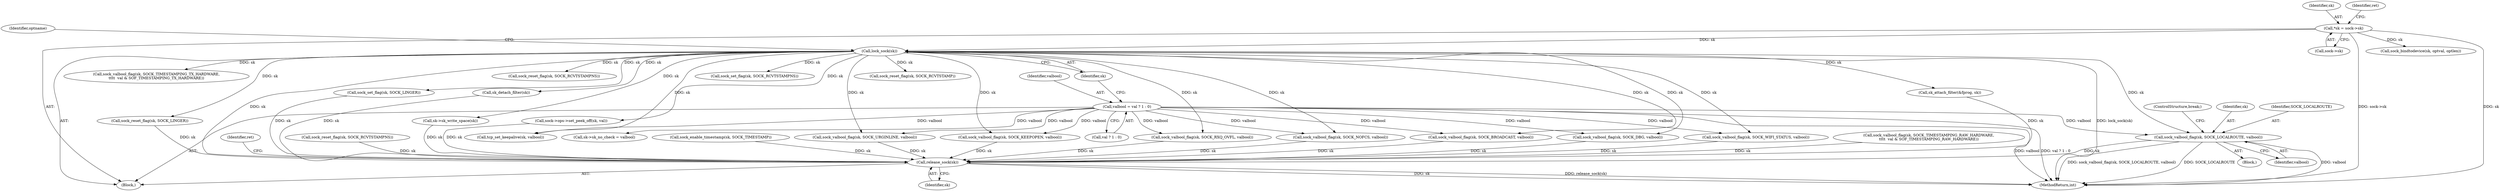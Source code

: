digraph "0_linux_82981930125abfd39d7c8378a9cfdf5e1be2002b_0@pointer" {
"1000201" [label="(Call,sock_valbool_flag(sk, SOCK_LOCALROUTE, valbool))"];
"1000159" [label="(Call,lock_sock(sk))"];
"1000115" [label="(Call,*sk = sock->sk)"];
"1000153" [label="(Call,valbool = val ? 1 : 0)"];
"1000658" [label="(Call,release_sock(sk))"];
"1000162" [label="(Identifier,optname)"];
"1000113" [label="(Block,)"];
"1000205" [label="(ControlStructure,break;)"];
"1000116" [label="(Identifier,sk)"];
"1000509" [label="(Call,sock_valbool_flag(sk, SOCK_TIMESTAMPING_RAW_HARDWARE,\n\t\t\t\t  val & SOF_TIMESTAMPING_RAW_HARDWARE))"];
"1000153" [label="(Call,valbool = val ? 1 : 0)"];
"1000399" [label="(Call,sock_set_flag(sk, SOCK_LINGER))"];
"1000159" [label="(Call,lock_sock(sk))"];
"1000176" [label="(Call,sock_valbool_flag(sk, SOCK_DBG, valbool))"];
"1000625" [label="(Call,sock_valbool_flag(sk, SOCK_WIFI_STATUS, valbool))"];
"1000466" [label="(Call,sock_valbool_flag(sk, SOCK_TIMESTAMPING_TX_HARDWARE,\n\t\t\t\t  val & SOF_TIMESTAMPING_TX_HARDWARE))"];
"1000235" [label="(Call,sk->sk_write_space(sk))"];
"1000163" [label="(Block,)"];
"1000661" [label="(Identifier,ret)"];
"1000154" [label="(Identifier,valbool)"];
"1000574" [label="(Call,sk_attach_filter(&fprog, sk))"];
"1000647" [label="(Call,sock_valbool_flag(sk, SOCK_NOFCS, valbool))"];
"1000619" [label="(Call,sock_valbool_flag(sk, SOCK_RXQ_OVFL, valbool))"];
"1000201" [label="(Call,sock_valbool_flag(sk, SOCK_LOCALROUTE, valbool))"];
"1000155" [label="(Call,val ? 1 : 0)"];
"1000433" [label="(Call,sock_reset_flag(sk, SOCK_RCVTSTAMPNS))"];
"1000367" [label="(Call,sock_reset_flag(sk, SOCK_LINGER))"];
"1000659" [label="(Identifier,sk)"];
"1000117" [label="(Call,sock->sk)"];
"1000308" [label="(Call,sk->sk_no_check = valbool)"];
"1000296" [label="(Call,sock_valbool_flag(sk, SOCK_KEEPOPEN, valbool))"];
"1000658" [label="(Call,release_sock(sk))"];
"1000451" [label="(Call,sock_reset_flag(sk, SOCK_RCVTSTAMPNS))"];
"1000207" [label="(Call,sock_valbool_flag(sk, SOCK_BROADCAST, valbool))"];
"1000202" [label="(Identifier,sk)"];
"1000662" [label="(MethodReturn,int)"];
"1000160" [label="(Identifier,sk)"];
"1000125" [label="(Identifier,ret)"];
"1000293" [label="(Call,tcp_set_keepalive(sk, valbool))"];
"1000437" [label="(Call,sock_set_flag(sk, SOCK_RCVTSTAMPNS))"];
"1000582" [label="(Call,sk_detach_filter(sk))"];
"1000132" [label="(Call,sock_bindtodevice(sk, optval, optlen))"];
"1000302" [label="(Call,sock_valbool_flag(sk, SOCK_URGINLINE, valbool))"];
"1000203" [label="(Identifier,SOCK_LOCALROUTE)"];
"1000115" [label="(Call,*sk = sock->sk)"];
"1000443" [label="(Call,sock_enable_timestamp(sk, SOCK_TIMESTAMP))"];
"1000204" [label="(Identifier,valbool)"];
"1000448" [label="(Call,sock_reset_flag(sk, SOCK_RCVTSTAMP))"];
"1000637" [label="(Call,sock->ops->set_peek_off(sk, val))"];
"1000201" -> "1000163"  [label="AST: "];
"1000201" -> "1000204"  [label="CFG: "];
"1000202" -> "1000201"  [label="AST: "];
"1000203" -> "1000201"  [label="AST: "];
"1000204" -> "1000201"  [label="AST: "];
"1000205" -> "1000201"  [label="CFG: "];
"1000201" -> "1000662"  [label="DDG: sock_valbool_flag(sk, SOCK_LOCALROUTE, valbool)"];
"1000201" -> "1000662"  [label="DDG: SOCK_LOCALROUTE"];
"1000201" -> "1000662"  [label="DDG: valbool"];
"1000159" -> "1000201"  [label="DDG: sk"];
"1000153" -> "1000201"  [label="DDG: valbool"];
"1000201" -> "1000658"  [label="DDG: sk"];
"1000159" -> "1000113"  [label="AST: "];
"1000159" -> "1000160"  [label="CFG: "];
"1000160" -> "1000159"  [label="AST: "];
"1000162" -> "1000159"  [label="CFG: "];
"1000159" -> "1000662"  [label="DDG: lock_sock(sk)"];
"1000115" -> "1000159"  [label="DDG: sk"];
"1000159" -> "1000176"  [label="DDG: sk"];
"1000159" -> "1000207"  [label="DDG: sk"];
"1000159" -> "1000235"  [label="DDG: sk"];
"1000159" -> "1000293"  [label="DDG: sk"];
"1000159" -> "1000296"  [label="DDG: sk"];
"1000159" -> "1000302"  [label="DDG: sk"];
"1000159" -> "1000367"  [label="DDG: sk"];
"1000159" -> "1000399"  [label="DDG: sk"];
"1000159" -> "1000433"  [label="DDG: sk"];
"1000159" -> "1000437"  [label="DDG: sk"];
"1000159" -> "1000448"  [label="DDG: sk"];
"1000159" -> "1000466"  [label="DDG: sk"];
"1000159" -> "1000574"  [label="DDG: sk"];
"1000159" -> "1000582"  [label="DDG: sk"];
"1000159" -> "1000619"  [label="DDG: sk"];
"1000159" -> "1000625"  [label="DDG: sk"];
"1000159" -> "1000637"  [label="DDG: sk"];
"1000159" -> "1000647"  [label="DDG: sk"];
"1000159" -> "1000658"  [label="DDG: sk"];
"1000115" -> "1000113"  [label="AST: "];
"1000115" -> "1000117"  [label="CFG: "];
"1000116" -> "1000115"  [label="AST: "];
"1000117" -> "1000115"  [label="AST: "];
"1000125" -> "1000115"  [label="CFG: "];
"1000115" -> "1000662"  [label="DDG: sock->sk"];
"1000115" -> "1000662"  [label="DDG: sk"];
"1000115" -> "1000132"  [label="DDG: sk"];
"1000153" -> "1000113"  [label="AST: "];
"1000153" -> "1000155"  [label="CFG: "];
"1000154" -> "1000153"  [label="AST: "];
"1000155" -> "1000153"  [label="AST: "];
"1000160" -> "1000153"  [label="CFG: "];
"1000153" -> "1000662"  [label="DDG: val ? 1 : 0"];
"1000153" -> "1000662"  [label="DDG: valbool"];
"1000153" -> "1000176"  [label="DDG: valbool"];
"1000153" -> "1000207"  [label="DDG: valbool"];
"1000153" -> "1000293"  [label="DDG: valbool"];
"1000153" -> "1000296"  [label="DDG: valbool"];
"1000153" -> "1000302"  [label="DDG: valbool"];
"1000153" -> "1000308"  [label="DDG: valbool"];
"1000153" -> "1000619"  [label="DDG: valbool"];
"1000153" -> "1000625"  [label="DDG: valbool"];
"1000153" -> "1000647"  [label="DDG: valbool"];
"1000658" -> "1000113"  [label="AST: "];
"1000658" -> "1000659"  [label="CFG: "];
"1000659" -> "1000658"  [label="AST: "];
"1000661" -> "1000658"  [label="CFG: "];
"1000658" -> "1000662"  [label="DDG: release_sock(sk)"];
"1000658" -> "1000662"  [label="DDG: sk"];
"1000637" -> "1000658"  [label="DDG: sk"];
"1000574" -> "1000658"  [label="DDG: sk"];
"1000367" -> "1000658"  [label="DDG: sk"];
"1000647" -> "1000658"  [label="DDG: sk"];
"1000451" -> "1000658"  [label="DDG: sk"];
"1000207" -> "1000658"  [label="DDG: sk"];
"1000399" -> "1000658"  [label="DDG: sk"];
"1000296" -> "1000658"  [label="DDG: sk"];
"1000176" -> "1000658"  [label="DDG: sk"];
"1000509" -> "1000658"  [label="DDG: sk"];
"1000625" -> "1000658"  [label="DDG: sk"];
"1000235" -> "1000658"  [label="DDG: sk"];
"1000302" -> "1000658"  [label="DDG: sk"];
"1000582" -> "1000658"  [label="DDG: sk"];
"1000443" -> "1000658"  [label="DDG: sk"];
"1000619" -> "1000658"  [label="DDG: sk"];
}
